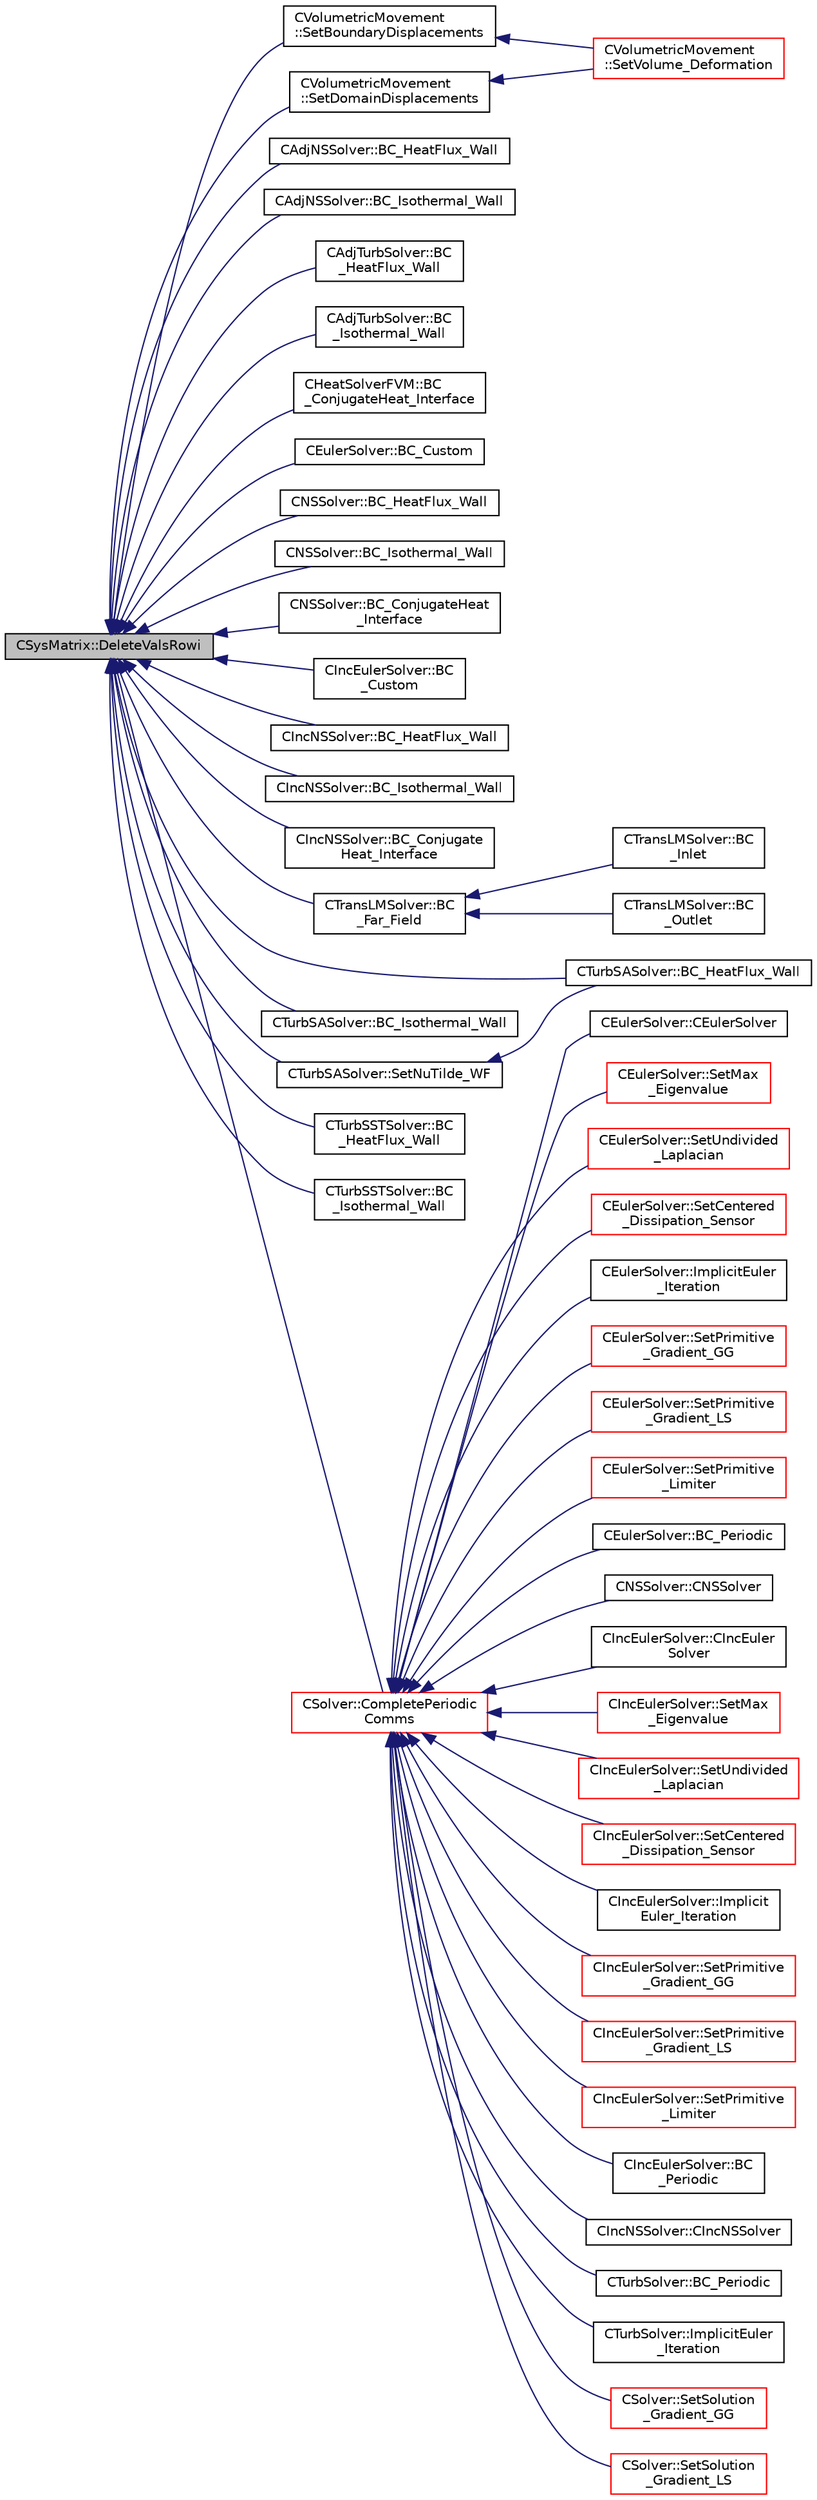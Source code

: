 digraph "CSysMatrix::DeleteValsRowi"
{
  edge [fontname="Helvetica",fontsize="10",labelfontname="Helvetica",labelfontsize="10"];
  node [fontname="Helvetica",fontsize="10",shape=record];
  rankdir="LR";
  Node298 [label="CSysMatrix::DeleteValsRowi",height=0.2,width=0.4,color="black", fillcolor="grey75", style="filled", fontcolor="black"];
  Node298 -> Node299 [dir="back",color="midnightblue",fontsize="10",style="solid",fontname="Helvetica"];
  Node299 [label="CVolumetricMovement\l::SetBoundaryDisplacements",height=0.2,width=0.4,color="black", fillcolor="white", style="filled",URL="$class_c_volumetric_movement.html#a3555067b3e76a3d6fed5d78a21a776ea",tooltip="Check the boundary vertex that are going to be moved. "];
  Node299 -> Node300 [dir="back",color="midnightblue",fontsize="10",style="solid",fontname="Helvetica"];
  Node300 [label="CVolumetricMovement\l::SetVolume_Deformation",height=0.2,width=0.4,color="red", fillcolor="white", style="filled",URL="$class_c_volumetric_movement.html#a9120967db0448fb16cb3ddf14ce6b533",tooltip="Grid deformation using the spring analogy method. "];
  Node298 -> Node329 [dir="back",color="midnightblue",fontsize="10",style="solid",fontname="Helvetica"];
  Node329 [label="CVolumetricMovement\l::SetDomainDisplacements",height=0.2,width=0.4,color="black", fillcolor="white", style="filled",URL="$class_c_volumetric_movement.html#a34e2da985ad10e2db2d7b3753f0569c3",tooltip="Check the domain points vertex that are going to be moved. "];
  Node329 -> Node300 [dir="back",color="midnightblue",fontsize="10",style="solid",fontname="Helvetica"];
  Node298 -> Node330 [dir="back",color="midnightblue",fontsize="10",style="solid",fontname="Helvetica"];
  Node330 [label="CAdjNSSolver::BC_HeatFlux_Wall",height=0.2,width=0.4,color="black", fillcolor="white", style="filled",URL="$class_c_adj_n_s_solver.html#a1a251c98efda4a84d7cd7751cc032113",tooltip="Impose via the residual or brute force the Navier-Stokes adjoint boundary condition (heat flux)..."];
  Node298 -> Node331 [dir="back",color="midnightblue",fontsize="10",style="solid",fontname="Helvetica"];
  Node331 [label="CAdjNSSolver::BC_Isothermal_Wall",height=0.2,width=0.4,color="black", fillcolor="white", style="filled",URL="$class_c_adj_n_s_solver.html#a20cd2fa256386da7791e11f40b701003",tooltip="Impose via the residual or brute force the Navier-Stokes adjoint boundary condition (heat flux)..."];
  Node298 -> Node332 [dir="back",color="midnightblue",fontsize="10",style="solid",fontname="Helvetica"];
  Node332 [label="CAdjTurbSolver::BC\l_HeatFlux_Wall",height=0.2,width=0.4,color="black", fillcolor="white", style="filled",URL="$class_c_adj_turb_solver.html#a030c8dae50734deaffc58ea998fc647d",tooltip="Impose the Navier-Stokes turbulent adjoint boundary condition. "];
  Node298 -> Node333 [dir="back",color="midnightblue",fontsize="10",style="solid",fontname="Helvetica"];
  Node333 [label="CAdjTurbSolver::BC\l_Isothermal_Wall",height=0.2,width=0.4,color="black", fillcolor="white", style="filled",URL="$class_c_adj_turb_solver.html#a7763e448949f7122557fa39a23a289d7",tooltip="Impose an isothermal wall boundary condition (no-slip). "];
  Node298 -> Node334 [dir="back",color="midnightblue",fontsize="10",style="solid",fontname="Helvetica"];
  Node334 [label="CHeatSolverFVM::BC\l_ConjugateHeat_Interface",height=0.2,width=0.4,color="black", fillcolor="white", style="filled",URL="$class_c_heat_solver_f_v_m.html#ab4ec9e8b3220ab50392d3387bc12d894",tooltip="Impose the (received) conjugate heat variables. "];
  Node298 -> Node335 [dir="back",color="midnightblue",fontsize="10",style="solid",fontname="Helvetica"];
  Node335 [label="CEulerSolver::BC_Custom",height=0.2,width=0.4,color="black", fillcolor="white", style="filled",URL="$class_c_euler_solver.html#ae87cdda3a6ab2ccfade750edaf727ef2",tooltip="Impose a custom or verification boundary condition. "];
  Node298 -> Node336 [dir="back",color="midnightblue",fontsize="10",style="solid",fontname="Helvetica"];
  Node336 [label="CNSSolver::BC_HeatFlux_Wall",height=0.2,width=0.4,color="black", fillcolor="white", style="filled",URL="$class_c_n_s_solver.html#a94ecf958fefe5b9f6135ac0e14d1ea80",tooltip="Impose a constant heat-flux condition at the wall. "];
  Node298 -> Node337 [dir="back",color="midnightblue",fontsize="10",style="solid",fontname="Helvetica"];
  Node337 [label="CNSSolver::BC_Isothermal_Wall",height=0.2,width=0.4,color="black", fillcolor="white", style="filled",URL="$class_c_n_s_solver.html#acc95e1ac60fd8a27a8e44d1015c7deba",tooltip="Impose the Navier-Stokes boundary condition (strong). "];
  Node298 -> Node338 [dir="back",color="midnightblue",fontsize="10",style="solid",fontname="Helvetica"];
  Node338 [label="CNSSolver::BC_ConjugateHeat\l_Interface",height=0.2,width=0.4,color="black", fillcolor="white", style="filled",URL="$class_c_n_s_solver.html#ad7c717280b27282a9e02bb1c0b50480a",tooltip="Impose the Navier-Stokes boundary condition (strong) with values from a CHT coupling. "];
  Node298 -> Node339 [dir="back",color="midnightblue",fontsize="10",style="solid",fontname="Helvetica"];
  Node339 [label="CIncEulerSolver::BC\l_Custom",height=0.2,width=0.4,color="black", fillcolor="white", style="filled",URL="$class_c_inc_euler_solver.html#aa6e24766b75619d1116d7d5e668fdfd1",tooltip="Impose a custom or verification boundary condition. "];
  Node298 -> Node340 [dir="back",color="midnightblue",fontsize="10",style="solid",fontname="Helvetica"];
  Node340 [label="CIncNSSolver::BC_HeatFlux_Wall",height=0.2,width=0.4,color="black", fillcolor="white", style="filled",URL="$class_c_inc_n_s_solver.html#af64e336b5dd2ffd669bbb8924c896b3e",tooltip="Impose a no-slip condition. "];
  Node298 -> Node341 [dir="back",color="midnightblue",fontsize="10",style="solid",fontname="Helvetica"];
  Node341 [label="CIncNSSolver::BC_Isothermal_Wall",height=0.2,width=0.4,color="black", fillcolor="white", style="filled",URL="$class_c_inc_n_s_solver.html#aff9a4fe7596b26665f888b60a39d5076",tooltip="Impose an isothermal temperature condition at the wall. "];
  Node298 -> Node342 [dir="back",color="midnightblue",fontsize="10",style="solid",fontname="Helvetica"];
  Node342 [label="CIncNSSolver::BC_Conjugate\lHeat_Interface",height=0.2,width=0.4,color="black", fillcolor="white", style="filled",URL="$class_c_inc_n_s_solver.html#a63488a5dc1ba150b2b0d74b389c9cfa7",tooltip="Impose the (received) conjugate heat variables. "];
  Node298 -> Node343 [dir="back",color="midnightblue",fontsize="10",style="solid",fontname="Helvetica"];
  Node343 [label="CTransLMSolver::BC\l_Far_Field",height=0.2,width=0.4,color="black", fillcolor="white", style="filled",URL="$class_c_trans_l_m_solver.html#a76cc2a0d9624488d4b1d26f5d47eaa1f",tooltip="Impose the Far Field boundary condition. "];
  Node343 -> Node344 [dir="back",color="midnightblue",fontsize="10",style="solid",fontname="Helvetica"];
  Node344 [label="CTransLMSolver::BC\l_Inlet",height=0.2,width=0.4,color="black", fillcolor="white", style="filled",URL="$class_c_trans_l_m_solver.html#af672bdefe400b3264ed3882b146a1d19",tooltip="Impose the inlet boundary condition. "];
  Node343 -> Node345 [dir="back",color="midnightblue",fontsize="10",style="solid",fontname="Helvetica"];
  Node345 [label="CTransLMSolver::BC\l_Outlet",height=0.2,width=0.4,color="black", fillcolor="white", style="filled",URL="$class_c_trans_l_m_solver.html#abfebdbe010221a69635dc5b65259724e",tooltip="Impose the outlet boundary condition. "];
  Node298 -> Node346 [dir="back",color="midnightblue",fontsize="10",style="solid",fontname="Helvetica"];
  Node346 [label="CTurbSASolver::BC_HeatFlux_Wall",height=0.2,width=0.4,color="black", fillcolor="white", style="filled",URL="$class_c_turb_s_a_solver.html#a19089784668fa7ece2bd0400405f0a47",tooltip="Impose the Navier-Stokes wall boundary condition. "];
  Node298 -> Node347 [dir="back",color="midnightblue",fontsize="10",style="solid",fontname="Helvetica"];
  Node347 [label="CTurbSASolver::BC_Isothermal_Wall",height=0.2,width=0.4,color="black", fillcolor="white", style="filled",URL="$class_c_turb_s_a_solver.html#a9b9174e01a5e2e1f69e32513e2596937",tooltip="Impose the Navier-Stokes wall boundary condition. "];
  Node298 -> Node348 [dir="back",color="midnightblue",fontsize="10",style="solid",fontname="Helvetica"];
  Node348 [label="CTurbSASolver::SetNuTilde_WF",height=0.2,width=0.4,color="black", fillcolor="white", style="filled",URL="$class_c_turb_s_a_solver.html#a939bd9305ddd11a3079a9987bd832a5d",tooltip="Compute nu tilde from the wall functions. "];
  Node348 -> Node346 [dir="back",color="midnightblue",fontsize="10",style="solid",fontname="Helvetica"];
  Node298 -> Node349 [dir="back",color="midnightblue",fontsize="10",style="solid",fontname="Helvetica"];
  Node349 [label="CTurbSSTSolver::BC\l_HeatFlux_Wall",height=0.2,width=0.4,color="black", fillcolor="white", style="filled",URL="$class_c_turb_s_s_t_solver.html#a3fb14a09a1f73b3c1d556de3366635de",tooltip="Impose the Navier-Stokes wall boundary condition. "];
  Node298 -> Node350 [dir="back",color="midnightblue",fontsize="10",style="solid",fontname="Helvetica"];
  Node350 [label="CTurbSSTSolver::BC\l_Isothermal_Wall",height=0.2,width=0.4,color="black", fillcolor="white", style="filled",URL="$class_c_turb_s_s_t_solver.html#ab2b9d56afdd329a446483df2a599bc6e",tooltip="Impose the Navier-Stokes wall boundary condition. "];
  Node298 -> Node351 [dir="back",color="midnightblue",fontsize="10",style="solid",fontname="Helvetica"];
  Node351 [label="CSolver::CompletePeriodic\lComms",height=0.2,width=0.4,color="red", fillcolor="white", style="filled",URL="$class_c_solver.html#a7e77df2076057995213de49d4ca2e7c7",tooltip="Routine to complete the set of non-blocking periodic communications launched by InitiatePeriodicComms..."];
  Node351 -> Node352 [dir="back",color="midnightblue",fontsize="10",style="solid",fontname="Helvetica"];
  Node352 [label="CEulerSolver::CEulerSolver",height=0.2,width=0.4,color="black", fillcolor="white", style="filled",URL="$class_c_euler_solver.html#ae1e74218b4e943111b100d7ddcbd4db9"];
  Node351 -> Node353 [dir="back",color="midnightblue",fontsize="10",style="solid",fontname="Helvetica"];
  Node353 [label="CEulerSolver::SetMax\l_Eigenvalue",height=0.2,width=0.4,color="red", fillcolor="white", style="filled",URL="$class_c_euler_solver.html#a76f7fdf349ae41c6f0cf4df82b571fb1",tooltip="Compute the max eigenvalue. "];
  Node351 -> Node356 [dir="back",color="midnightblue",fontsize="10",style="solid",fontname="Helvetica"];
  Node356 [label="CEulerSolver::SetUndivided\l_Laplacian",height=0.2,width=0.4,color="red", fillcolor="white", style="filled",URL="$class_c_euler_solver.html#adc7c82a25b8be22b16b5452c1992744f",tooltip="Compute the undivided laplacian for the solution, except the energy equation. "];
  Node351 -> Node357 [dir="back",color="midnightblue",fontsize="10",style="solid",fontname="Helvetica"];
  Node357 [label="CEulerSolver::SetCentered\l_Dissipation_Sensor",height=0.2,width=0.4,color="red", fillcolor="white", style="filled",URL="$class_c_euler_solver.html#a2f4e3619ae65c63cbda1ef2098441ab4",tooltip="Compute a pressure sensor switch. "];
  Node351 -> Node358 [dir="back",color="midnightblue",fontsize="10",style="solid",fontname="Helvetica"];
  Node358 [label="CEulerSolver::ImplicitEuler\l_Iteration",height=0.2,width=0.4,color="black", fillcolor="white", style="filled",URL="$class_c_euler_solver.html#a4e8277fc44dc97c8d73fbe3347204372",tooltip="Update the solution using an implicit Euler scheme. "];
  Node351 -> Node359 [dir="back",color="midnightblue",fontsize="10",style="solid",fontname="Helvetica"];
  Node359 [label="CEulerSolver::SetPrimitive\l_Gradient_GG",height=0.2,width=0.4,color="red", fillcolor="white", style="filled",URL="$class_c_euler_solver.html#a74fb3b502b83371fcf0728ec546e039b",tooltip="Compute the gradient of the primitive variables using Green-Gauss method, and stores the result in th..."];
  Node351 -> Node360 [dir="back",color="midnightblue",fontsize="10",style="solid",fontname="Helvetica"];
  Node360 [label="CEulerSolver::SetPrimitive\l_Gradient_LS",height=0.2,width=0.4,color="red", fillcolor="white", style="filled",URL="$class_c_euler_solver.html#a734d5bd064215fb722477f39993155d4",tooltip="Compute the gradient of the primitive variables using a Least-Squares method, and stores the result i..."];
  Node351 -> Node361 [dir="back",color="midnightblue",fontsize="10",style="solid",fontname="Helvetica"];
  Node361 [label="CEulerSolver::SetPrimitive\l_Limiter",height=0.2,width=0.4,color="red", fillcolor="white", style="filled",URL="$class_c_euler_solver.html#a43004a7f0fad7a6d1f435144710bf13e",tooltip="Compute the limiter of the primitive variables. "];
  Node351 -> Node362 [dir="back",color="midnightblue",fontsize="10",style="solid",fontname="Helvetica"];
  Node362 [label="CEulerSolver::BC_Periodic",height=0.2,width=0.4,color="black", fillcolor="white", style="filled",URL="$class_c_euler_solver.html#a9bd458698ede3dffd1b4d1f974f39b03",tooltip="Impose a periodic boundary condition by summing contributions from the complete control volume..."];
  Node351 -> Node363 [dir="back",color="midnightblue",fontsize="10",style="solid",fontname="Helvetica"];
  Node363 [label="CNSSolver::CNSSolver",height=0.2,width=0.4,color="black", fillcolor="white", style="filled",URL="$class_c_n_s_solver.html#a2a8ad49c42b4546696e631cf44b7788b"];
  Node351 -> Node364 [dir="back",color="midnightblue",fontsize="10",style="solid",fontname="Helvetica"];
  Node364 [label="CIncEulerSolver::CIncEuler\lSolver",height=0.2,width=0.4,color="black", fillcolor="white", style="filled",URL="$class_c_inc_euler_solver.html#a91f644b8f9a00215bac5bcd31dfc06d8"];
  Node351 -> Node365 [dir="back",color="midnightblue",fontsize="10",style="solid",fontname="Helvetica"];
  Node365 [label="CIncEulerSolver::SetMax\l_Eigenvalue",height=0.2,width=0.4,color="red", fillcolor="white", style="filled",URL="$class_c_inc_euler_solver.html#ab804c5648aa5dd71ea12a57997167984",tooltip="Compute the max eigenvalue. "];
  Node351 -> Node368 [dir="back",color="midnightblue",fontsize="10",style="solid",fontname="Helvetica"];
  Node368 [label="CIncEulerSolver::SetUndivided\l_Laplacian",height=0.2,width=0.4,color="red", fillcolor="white", style="filled",URL="$class_c_inc_euler_solver.html#a8b5d7772432b9759213892a50621c329",tooltip="Compute the undivided laplacian for the solution, except the energy equation. "];
  Node351 -> Node369 [dir="back",color="midnightblue",fontsize="10",style="solid",fontname="Helvetica"];
  Node369 [label="CIncEulerSolver::SetCentered\l_Dissipation_Sensor",height=0.2,width=0.4,color="red", fillcolor="white", style="filled",URL="$class_c_inc_euler_solver.html#a2323a0e322236c24668be8750dbaf237",tooltip="Compute a pressure sensor switch. "];
  Node351 -> Node370 [dir="back",color="midnightblue",fontsize="10",style="solid",fontname="Helvetica"];
  Node370 [label="CIncEulerSolver::Implicit\lEuler_Iteration",height=0.2,width=0.4,color="black", fillcolor="white", style="filled",URL="$class_c_inc_euler_solver.html#ad84dd4225bb9d158c52b26e2f30f6fa7",tooltip="Update the solution using an implicit Euler scheme. "];
  Node351 -> Node371 [dir="back",color="midnightblue",fontsize="10",style="solid",fontname="Helvetica"];
  Node371 [label="CIncEulerSolver::SetPrimitive\l_Gradient_GG",height=0.2,width=0.4,color="red", fillcolor="white", style="filled",URL="$class_c_inc_euler_solver.html#a856a6db100c40b9c3df557d1dfe72c2b",tooltip="Compute the gradient of the primitive variables using Green-Gauss method, and stores the result in th..."];
  Node351 -> Node372 [dir="back",color="midnightblue",fontsize="10",style="solid",fontname="Helvetica"];
  Node372 [label="CIncEulerSolver::SetPrimitive\l_Gradient_LS",height=0.2,width=0.4,color="red", fillcolor="white", style="filled",URL="$class_c_inc_euler_solver.html#a3e3355cbeb9d265f4073cca113b9d46e",tooltip="Compute the gradient of the primitive variables using a Least-Squares method, and stores the result i..."];
  Node351 -> Node373 [dir="back",color="midnightblue",fontsize="10",style="solid",fontname="Helvetica"];
  Node373 [label="CIncEulerSolver::SetPrimitive\l_Limiter",height=0.2,width=0.4,color="red", fillcolor="white", style="filled",URL="$class_c_inc_euler_solver.html#a00bd56828c4e41ec3ff1e8753cb320ec",tooltip="Compute the limiter of the primitive variables. "];
  Node351 -> Node374 [dir="back",color="midnightblue",fontsize="10",style="solid",fontname="Helvetica"];
  Node374 [label="CIncEulerSolver::BC\l_Periodic",height=0.2,width=0.4,color="black", fillcolor="white", style="filled",URL="$class_c_inc_euler_solver.html#a994af5dbe296f8a1873e416c3b2fc2a7",tooltip="Impose a periodic boundary condition by summing contributions from the complete control volume..."];
  Node351 -> Node375 [dir="back",color="midnightblue",fontsize="10",style="solid",fontname="Helvetica"];
  Node375 [label="CIncNSSolver::CIncNSSolver",height=0.2,width=0.4,color="black", fillcolor="white", style="filled",URL="$class_c_inc_n_s_solver.html#a82152ac7e91fb1c5c073d98a1f08e2aa"];
  Node351 -> Node376 [dir="back",color="midnightblue",fontsize="10",style="solid",fontname="Helvetica"];
  Node376 [label="CTurbSolver::BC_Periodic",height=0.2,width=0.4,color="black", fillcolor="white", style="filled",URL="$class_c_turb_solver.html#a954cfdd45dfce9df024a30b558b54b25",tooltip="Impose a periodic boundary condition by summing contributions from the complete control volume..."];
  Node351 -> Node377 [dir="back",color="midnightblue",fontsize="10",style="solid",fontname="Helvetica"];
  Node377 [label="CTurbSolver::ImplicitEuler\l_Iteration",height=0.2,width=0.4,color="black", fillcolor="white", style="filled",URL="$class_c_turb_solver.html#af7a0ab68fbb2925c56863df97b3ea4ee",tooltip="Update the solution using an implicit solver. "];
  Node351 -> Node378 [dir="back",color="midnightblue",fontsize="10",style="solid",fontname="Helvetica"];
  Node378 [label="CSolver::SetSolution\l_Gradient_GG",height=0.2,width=0.4,color="red", fillcolor="white", style="filled",URL="$class_c_solver.html#aac4d5e5f3ff20e7e37d55fa5e4ed3647",tooltip="Compute the Green-Gauss gradient of the solution. "];
  Node351 -> Node387 [dir="back",color="midnightblue",fontsize="10",style="solid",fontname="Helvetica"];
  Node387 [label="CSolver::SetSolution\l_Gradient_LS",height=0.2,width=0.4,color="red", fillcolor="white", style="filled",URL="$class_c_solver.html#ac4d9cf9609d7bdb52e7f1dc9cc8b4c1f",tooltip="Compute the Least Squares gradient of the solution. "];
}
